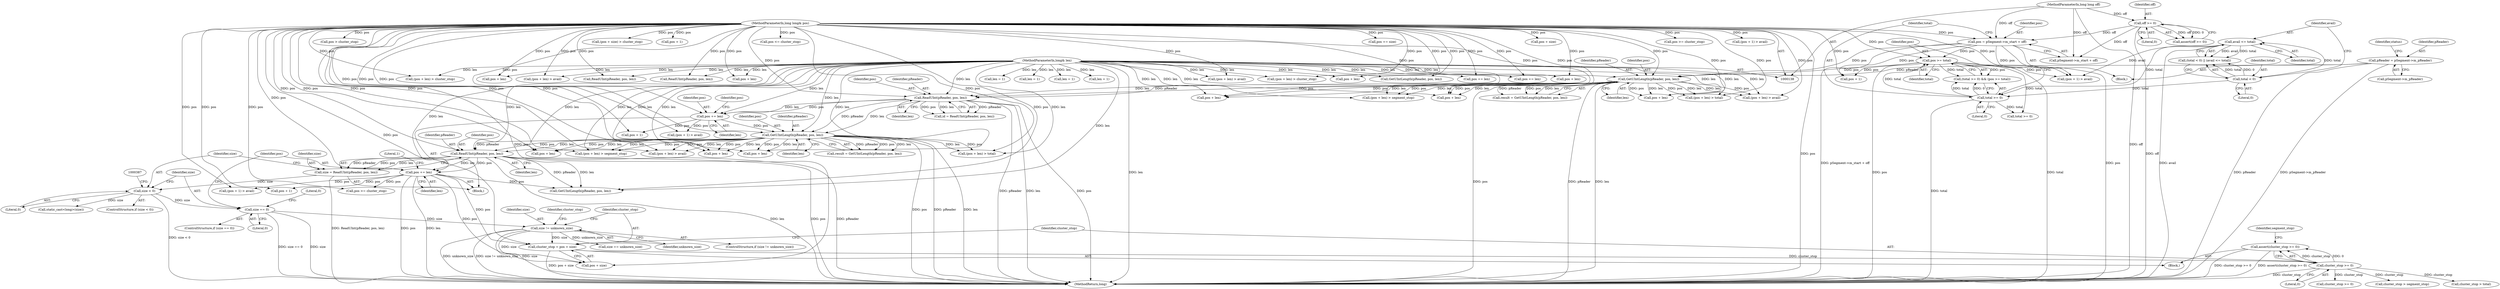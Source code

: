 digraph "1_Android_04839626ed859623901ebd3a5fd483982186b59d_146@API" {
"1000410" [label="(Call,assert(cluster_stop >= 0))"];
"1000411" [label="(Call,cluster_stop >= 0)"];
"1000405" [label="(Call,cluster_stop = pos + size)"];
"1000395" [label="(Call,pos += len)"];
"1000377" [label="(Call,ReadUInt(pReader, pos, len))"];
"1000324" [label="(Call,GetUIntLength(pReader, pos, len))"];
"1000288" [label="(Call,ReadUInt(pReader, pos, len))"];
"1000235" [label="(Call,GetUIntLength(pReader, pos, len))"];
"1000150" [label="(Call,pReader = pSegment->m_pReader)"];
"1000141" [label="(MethodParameterIn,long long& pos)"];
"1000179" [label="(Call,pos = pSegment->m_start + off)"];
"1000147" [label="(Call,off >= 0)"];
"1000140" [label="(MethodParameterIn,long long off)"];
"1000191" [label="(Call,pos >= total)"];
"1000188" [label="(Call,total >= 0)"];
"1000176" [label="(Call,avail <= total)"];
"1000173" [label="(Call,total < 0)"];
"1000142" [label="(MethodParameterIn,long& len)"];
"1000307" [label="(Call,pos += len)"];
"1000401" [label="(Call,size != unknown_size)"];
"1000390" [label="(Call,size == 0)"];
"1000382" [label="(Call,size < 0)"];
"1000375" [label="(Call,size = ReadUInt(pReader, pos, len))"];
"1000189" [label="(Identifier,total)"];
"1000326" [label="(Identifier,pos)"];
"1000667" [label="(MethodReturn,long)"];
"1000382" [label="(Call,size < 0)"];
"1000453" [label="(Call,len = 1)"];
"1000391" [label="(Identifier,size)"];
"1000401" [label="(Call,size != unknown_size)"];
"1000308" [label="(Identifier,pos)"];
"1000235" [label="(Call,GetUIntLength(pReader, pos, len))"];
"1000288" [label="(Call,ReadUInt(pReader, pos, len))"];
"1000375" [label="(Call,size = ReadUInt(pReader, pos, len))"];
"1000402" [label="(Identifier,size)"];
"1000286" [label="(Call,id = ReadUInt(pReader, pos, len))"];
"1000180" [label="(Identifier,pos)"];
"1000526" [label="(Call,pos += len)"];
"1000191" [label="(Call,pos >= total)"];
"1000376" [label="(Identifier,size)"];
"1000176" [label="(Call,avail <= total)"];
"1000187" [label="(Call,(total >= 0) && (pos >= total))"];
"1000485" [label="(Call,pos + len)"];
"1000383" [label="(Identifier,size)"];
"1000577" [label="(Call,pos + len)"];
"1000377" [label="(Call,ReadUInt(pReader, pos, len))"];
"1000492" [label="(Call,(pos + len) > avail)"];
"1000175" [label="(Literal,0)"];
"1000313" [label="(Identifier,pos)"];
"1000594" [label="(Call,ReadUInt(pReader, pos, len))"];
"1000360" [label="(Call,pos + len)"];
"1000403" [label="(Identifier,unknown_size)"];
"1000271" [label="(Call,pos + len)"];
"1000309" [label="(Identifier,len)"];
"1000614" [label="(Call,pos > cluster_stop)"];
"1000290" [label="(Identifier,pos)"];
"1000188" [label="(Call,total >= 0)"];
"1000307" [label="(Call,pos += len)"];
"1000502" [label="(Call,ReadUInt(pReader, pos, len))"];
"1000359" [label="(Call,(pos + len) > total)"];
"1000405" [label="(Call,cluster_stop = pos + size)"];
"1000461" [label="(Call,GetUIntLength(pReader, pos, len))"];
"1000179" [label="(Call,pos = pSegment->m_start + off)"];
"1000174" [label="(Identifier,total)"];
"1000413" [label="(Literal,0)"];
"1000236" [label="(Identifier,pReader)"];
"1000311" [label="(Call,(pos + 1) > avail)"];
"1000178" [label="(Identifier,total)"];
"1000173" [label="(Call,total < 0)"];
"1000637" [label="(Call,(pos + size) > cluster_stop)"];
"1000541" [label="(Call,pos + 1)"];
"1000322" [label="(Call,result = GetUIntLength(pReader, pos, len))"];
"1000147" [label="(Call,off >= 0)"];
"1000150" [label="(Call,pReader = pSegment->m_pReader)"];
"1000389" [label="(ControlStructure,if (size == 0))"];
"1000227" [label="(Call,len = 1)"];
"1000159" [label="(Identifier,status)"];
"1000493" [label="(Call,pos + len)"];
"1000546" [label="(Call,len = 1)"];
"1000238" [label="(Identifier,len)"];
"1000222" [label="(Call,pos + 1)"];
"1000259" [label="(Call,pos + len)"];
"1000172" [label="(Call,(total < 0) || (avail <= total))"];
"1000143" [label="(Block,)"];
"1000386" [label="(Call,static_cast<long>(size))"];
"1000448" [label="(Call,pos + 1)"];
"1000438" [label="(Call,cluster_stop >= 0)"];
"1000140" [label="(MethodParameterIn,long long off)"];
"1000417" [label="(Identifier,segment_stop)"];
"1000664" [label="(Call,pos <= cluster_stop)"];
"1000324" [label="(Call,GetUIntLength(pReader, pos, len))"];
"1000142" [label="(MethodParameterIn,long& len)"];
"1000312" [label="(Call,pos + 1)"];
"1000439" [label="(Identifier,cluster_stop)"];
"1000395" [label="(Call,pos += len)"];
"1000368" [label="(Call,pos + len)"];
"1000279" [label="(Call,pos + len)"];
"1000392" [label="(Literal,0)"];
"1000151" [label="(Identifier,pReader)"];
"1000221" [label="(Call,(pos + 1) > avail)"];
"1000237" [label="(Identifier,pos)"];
"1000325" [label="(Identifier,pReader)"];
"1000585" [label="(Call,pos + len)"];
"1000380" [label="(Identifier,len)"];
"1000270" [label="(Call,(pos + len) > total)"];
"1000141" [label="(MethodParameterIn,long long& pos)"];
"1000396" [label="(Identifier,pos)"];
"1000193" [label="(Identifier,total)"];
"1000379" [label="(Identifier,pos)"];
"1000407" [label="(Call,pos + size)"];
"1000190" [label="(Literal,0)"];
"1000411" [label="(Call,cluster_stop >= 0)"];
"1000419" [label="(Call,cluster_stop > segment_stop)"];
"1000627" [label="(Call,size == unknown_size)"];
"1000406" [label="(Identifier,cluster_stop)"];
"1000400" [label="(ControlStructure,if (size != unknown_size))"];
"1000192" [label="(Identifier,pos)"];
"1000656" [label="(Call,pos += size)"];
"1000348" [label="(Call,pos + len)"];
"1000317" [label="(Call,len = 1)"];
"1000576" [label="(Call,(pos + len) > cluster_stop)"];
"1000177" [label="(Identifier,avail)"];
"1000233" [label="(Call,result = GetUIntLength(pReader, pos, len))"];
"1000397" [label="(Identifier,len)"];
"1000584" [label="(Call,(pos + len) > avail)"];
"1000429" [label="(Call,cluster_stop > total)"];
"1000146" [label="(Call,assert(off >= 0))"];
"1000399" [label="(Literal,1)"];
"1000327" [label="(Identifier,len)"];
"1000638" [label="(Call,pos + size)"];
"1000394" [label="(Literal,0)"];
"1000219" [label="(Block,)"];
"1000410" [label="(Call,assert(cluster_stop >= 0))"];
"1000267" [label="(Call,total >= 0)"];
"1000291" [label="(Identifier,len)"];
"1000278" [label="(Call,(pos + len) > avail)"];
"1000347" [label="(Call,(pos + len) > segment_stop)"];
"1000447" [label="(Call,(pos + 1) > avail)"];
"1000258" [label="(Call,(pos + len) > segment_stop)"];
"1000534" [label="(Call,pos >= cluster_stop)"];
"1000553" [label="(Call,GetUIntLength(pReader, pos, len))"];
"1000152" [label="(Call,pSegment->m_pReader)"];
"1000441" [label="(Call,pos >= cluster_stop)"];
"1000390" [label="(Call,size == 0)"];
"1000540" [label="(Call,(pos + 1) > avail)"];
"1000367" [label="(Call,(pos + len) > avail)"];
"1000149" [label="(Literal,0)"];
"1000606" [label="(Call,pos += len)"];
"1000378" [label="(Identifier,pReader)"];
"1000289" [label="(Identifier,pReader)"];
"1000181" [label="(Call,pSegment->m_start + off)"];
"1000404" [label="(Block,)"];
"1000381" [label="(ControlStructure,if (size < 0))"];
"1000384" [label="(Literal,0)"];
"1000148" [label="(Identifier,off)"];
"1000484" [label="(Call,(pos + len) > cluster_stop)"];
"1000412" [label="(Identifier,cluster_stop)"];
"1000410" -> "1000404"  [label="AST: "];
"1000410" -> "1000411"  [label="CFG: "];
"1000411" -> "1000410"  [label="AST: "];
"1000417" -> "1000410"  [label="CFG: "];
"1000410" -> "1000667"  [label="DDG: cluster_stop >= 0"];
"1000410" -> "1000667"  [label="DDG: assert(cluster_stop >= 0)"];
"1000411" -> "1000410"  [label="DDG: cluster_stop"];
"1000411" -> "1000410"  [label="DDG: 0"];
"1000411" -> "1000413"  [label="CFG: "];
"1000412" -> "1000411"  [label="AST: "];
"1000413" -> "1000411"  [label="AST: "];
"1000411" -> "1000667"  [label="DDG: cluster_stop"];
"1000405" -> "1000411"  [label="DDG: cluster_stop"];
"1000411" -> "1000419"  [label="DDG: cluster_stop"];
"1000411" -> "1000429"  [label="DDG: cluster_stop"];
"1000411" -> "1000438"  [label="DDG: cluster_stop"];
"1000405" -> "1000404"  [label="AST: "];
"1000405" -> "1000407"  [label="CFG: "];
"1000406" -> "1000405"  [label="AST: "];
"1000407" -> "1000405"  [label="AST: "];
"1000412" -> "1000405"  [label="CFG: "];
"1000405" -> "1000667"  [label="DDG: pos + size"];
"1000395" -> "1000405"  [label="DDG: pos"];
"1000141" -> "1000405"  [label="DDG: pos"];
"1000401" -> "1000405"  [label="DDG: size"];
"1000395" -> "1000219"  [label="AST: "];
"1000395" -> "1000397"  [label="CFG: "];
"1000396" -> "1000395"  [label="AST: "];
"1000397" -> "1000395"  [label="AST: "];
"1000399" -> "1000395"  [label="CFG: "];
"1000395" -> "1000667"  [label="DDG: pos"];
"1000395" -> "1000667"  [label="DDG: len"];
"1000377" -> "1000395"  [label="DDG: len"];
"1000377" -> "1000395"  [label="DDG: pos"];
"1000142" -> "1000395"  [label="DDG: len"];
"1000141" -> "1000395"  [label="DDG: pos"];
"1000395" -> "1000407"  [label="DDG: pos"];
"1000395" -> "1000441"  [label="DDG: pos"];
"1000395" -> "1000447"  [label="DDG: pos"];
"1000395" -> "1000448"  [label="DDG: pos"];
"1000395" -> "1000461"  [label="DDG: pos"];
"1000377" -> "1000375"  [label="AST: "];
"1000377" -> "1000380"  [label="CFG: "];
"1000378" -> "1000377"  [label="AST: "];
"1000379" -> "1000377"  [label="AST: "];
"1000380" -> "1000377"  [label="AST: "];
"1000375" -> "1000377"  [label="CFG: "];
"1000377" -> "1000667"  [label="DDG: len"];
"1000377" -> "1000667"  [label="DDG: pos"];
"1000377" -> "1000667"  [label="DDG: pReader"];
"1000377" -> "1000375"  [label="DDG: pReader"];
"1000377" -> "1000375"  [label="DDG: pos"];
"1000377" -> "1000375"  [label="DDG: len"];
"1000324" -> "1000377"  [label="DDG: pReader"];
"1000324" -> "1000377"  [label="DDG: pos"];
"1000324" -> "1000377"  [label="DDG: len"];
"1000141" -> "1000377"  [label="DDG: pos"];
"1000142" -> "1000377"  [label="DDG: len"];
"1000377" -> "1000461"  [label="DDG: pReader"];
"1000377" -> "1000461"  [label="DDG: len"];
"1000324" -> "1000322"  [label="AST: "];
"1000324" -> "1000327"  [label="CFG: "];
"1000325" -> "1000324"  [label="AST: "];
"1000326" -> "1000324"  [label="AST: "];
"1000327" -> "1000324"  [label="AST: "];
"1000322" -> "1000324"  [label="CFG: "];
"1000324" -> "1000667"  [label="DDG: pos"];
"1000324" -> "1000667"  [label="DDG: pReader"];
"1000324" -> "1000667"  [label="DDG: len"];
"1000324" -> "1000322"  [label="DDG: pReader"];
"1000324" -> "1000322"  [label="DDG: pos"];
"1000324" -> "1000322"  [label="DDG: len"];
"1000288" -> "1000324"  [label="DDG: pReader"];
"1000288" -> "1000324"  [label="DDG: len"];
"1000141" -> "1000324"  [label="DDG: pos"];
"1000307" -> "1000324"  [label="DDG: pos"];
"1000142" -> "1000324"  [label="DDG: len"];
"1000324" -> "1000347"  [label="DDG: pos"];
"1000324" -> "1000347"  [label="DDG: len"];
"1000324" -> "1000348"  [label="DDG: pos"];
"1000324" -> "1000348"  [label="DDG: len"];
"1000324" -> "1000359"  [label="DDG: pos"];
"1000324" -> "1000359"  [label="DDG: len"];
"1000324" -> "1000360"  [label="DDG: pos"];
"1000324" -> "1000360"  [label="DDG: len"];
"1000324" -> "1000367"  [label="DDG: pos"];
"1000324" -> "1000367"  [label="DDG: len"];
"1000324" -> "1000368"  [label="DDG: pos"];
"1000324" -> "1000368"  [label="DDG: len"];
"1000288" -> "1000286"  [label="AST: "];
"1000288" -> "1000291"  [label="CFG: "];
"1000289" -> "1000288"  [label="AST: "];
"1000290" -> "1000288"  [label="AST: "];
"1000291" -> "1000288"  [label="AST: "];
"1000286" -> "1000288"  [label="CFG: "];
"1000288" -> "1000667"  [label="DDG: len"];
"1000288" -> "1000667"  [label="DDG: pos"];
"1000288" -> "1000667"  [label="DDG: pReader"];
"1000288" -> "1000286"  [label="DDG: pReader"];
"1000288" -> "1000286"  [label="DDG: pos"];
"1000288" -> "1000286"  [label="DDG: len"];
"1000235" -> "1000288"  [label="DDG: pReader"];
"1000235" -> "1000288"  [label="DDG: pos"];
"1000235" -> "1000288"  [label="DDG: len"];
"1000141" -> "1000288"  [label="DDG: pos"];
"1000142" -> "1000288"  [label="DDG: len"];
"1000288" -> "1000307"  [label="DDG: len"];
"1000288" -> "1000307"  [label="DDG: pos"];
"1000235" -> "1000233"  [label="AST: "];
"1000235" -> "1000238"  [label="CFG: "];
"1000236" -> "1000235"  [label="AST: "];
"1000237" -> "1000235"  [label="AST: "];
"1000238" -> "1000235"  [label="AST: "];
"1000233" -> "1000235"  [label="CFG: "];
"1000235" -> "1000667"  [label="DDG: pos"];
"1000235" -> "1000667"  [label="DDG: pReader"];
"1000235" -> "1000667"  [label="DDG: len"];
"1000235" -> "1000233"  [label="DDG: pReader"];
"1000235" -> "1000233"  [label="DDG: pos"];
"1000235" -> "1000233"  [label="DDG: len"];
"1000150" -> "1000235"  [label="DDG: pReader"];
"1000141" -> "1000235"  [label="DDG: pos"];
"1000179" -> "1000235"  [label="DDG: pos"];
"1000191" -> "1000235"  [label="DDG: pos"];
"1000142" -> "1000235"  [label="DDG: len"];
"1000235" -> "1000258"  [label="DDG: pos"];
"1000235" -> "1000258"  [label="DDG: len"];
"1000235" -> "1000259"  [label="DDG: pos"];
"1000235" -> "1000259"  [label="DDG: len"];
"1000235" -> "1000270"  [label="DDG: pos"];
"1000235" -> "1000270"  [label="DDG: len"];
"1000235" -> "1000271"  [label="DDG: pos"];
"1000235" -> "1000271"  [label="DDG: len"];
"1000235" -> "1000278"  [label="DDG: pos"];
"1000235" -> "1000278"  [label="DDG: len"];
"1000235" -> "1000279"  [label="DDG: pos"];
"1000235" -> "1000279"  [label="DDG: len"];
"1000150" -> "1000143"  [label="AST: "];
"1000150" -> "1000152"  [label="CFG: "];
"1000151" -> "1000150"  [label="AST: "];
"1000152" -> "1000150"  [label="AST: "];
"1000159" -> "1000150"  [label="CFG: "];
"1000150" -> "1000667"  [label="DDG: pReader"];
"1000150" -> "1000667"  [label="DDG: pSegment->m_pReader"];
"1000141" -> "1000138"  [label="AST: "];
"1000141" -> "1000667"  [label="DDG: pos"];
"1000141" -> "1000179"  [label="DDG: pos"];
"1000141" -> "1000191"  [label="DDG: pos"];
"1000141" -> "1000221"  [label="DDG: pos"];
"1000141" -> "1000222"  [label="DDG: pos"];
"1000141" -> "1000258"  [label="DDG: pos"];
"1000141" -> "1000259"  [label="DDG: pos"];
"1000141" -> "1000270"  [label="DDG: pos"];
"1000141" -> "1000271"  [label="DDG: pos"];
"1000141" -> "1000278"  [label="DDG: pos"];
"1000141" -> "1000279"  [label="DDG: pos"];
"1000141" -> "1000307"  [label="DDG: pos"];
"1000141" -> "1000311"  [label="DDG: pos"];
"1000141" -> "1000312"  [label="DDG: pos"];
"1000141" -> "1000347"  [label="DDG: pos"];
"1000141" -> "1000348"  [label="DDG: pos"];
"1000141" -> "1000359"  [label="DDG: pos"];
"1000141" -> "1000360"  [label="DDG: pos"];
"1000141" -> "1000367"  [label="DDG: pos"];
"1000141" -> "1000368"  [label="DDG: pos"];
"1000141" -> "1000407"  [label="DDG: pos"];
"1000141" -> "1000441"  [label="DDG: pos"];
"1000141" -> "1000447"  [label="DDG: pos"];
"1000141" -> "1000448"  [label="DDG: pos"];
"1000141" -> "1000461"  [label="DDG: pos"];
"1000141" -> "1000484"  [label="DDG: pos"];
"1000141" -> "1000485"  [label="DDG: pos"];
"1000141" -> "1000492"  [label="DDG: pos"];
"1000141" -> "1000493"  [label="DDG: pos"];
"1000141" -> "1000502"  [label="DDG: pos"];
"1000141" -> "1000526"  [label="DDG: pos"];
"1000141" -> "1000534"  [label="DDG: pos"];
"1000141" -> "1000540"  [label="DDG: pos"];
"1000141" -> "1000541"  [label="DDG: pos"];
"1000141" -> "1000553"  [label="DDG: pos"];
"1000141" -> "1000576"  [label="DDG: pos"];
"1000141" -> "1000577"  [label="DDG: pos"];
"1000141" -> "1000584"  [label="DDG: pos"];
"1000141" -> "1000585"  [label="DDG: pos"];
"1000141" -> "1000594"  [label="DDG: pos"];
"1000141" -> "1000606"  [label="DDG: pos"];
"1000141" -> "1000614"  [label="DDG: pos"];
"1000141" -> "1000637"  [label="DDG: pos"];
"1000141" -> "1000638"  [label="DDG: pos"];
"1000141" -> "1000656"  [label="DDG: pos"];
"1000141" -> "1000664"  [label="DDG: pos"];
"1000179" -> "1000143"  [label="AST: "];
"1000179" -> "1000181"  [label="CFG: "];
"1000180" -> "1000179"  [label="AST: "];
"1000181" -> "1000179"  [label="AST: "];
"1000189" -> "1000179"  [label="CFG: "];
"1000179" -> "1000667"  [label="DDG: pSegment->m_start + off"];
"1000179" -> "1000667"  [label="DDG: pos"];
"1000147" -> "1000179"  [label="DDG: off"];
"1000140" -> "1000179"  [label="DDG: off"];
"1000179" -> "1000191"  [label="DDG: pos"];
"1000179" -> "1000221"  [label="DDG: pos"];
"1000179" -> "1000222"  [label="DDG: pos"];
"1000147" -> "1000146"  [label="AST: "];
"1000147" -> "1000149"  [label="CFG: "];
"1000148" -> "1000147"  [label="AST: "];
"1000149" -> "1000147"  [label="AST: "];
"1000146" -> "1000147"  [label="CFG: "];
"1000147" -> "1000667"  [label="DDG: off"];
"1000147" -> "1000146"  [label="DDG: off"];
"1000147" -> "1000146"  [label="DDG: 0"];
"1000140" -> "1000147"  [label="DDG: off"];
"1000147" -> "1000181"  [label="DDG: off"];
"1000140" -> "1000138"  [label="AST: "];
"1000140" -> "1000667"  [label="DDG: off"];
"1000140" -> "1000181"  [label="DDG: off"];
"1000191" -> "1000187"  [label="AST: "];
"1000191" -> "1000193"  [label="CFG: "];
"1000192" -> "1000191"  [label="AST: "];
"1000193" -> "1000191"  [label="AST: "];
"1000187" -> "1000191"  [label="CFG: "];
"1000191" -> "1000667"  [label="DDG: total"];
"1000191" -> "1000667"  [label="DDG: pos"];
"1000191" -> "1000187"  [label="DDG: pos"];
"1000191" -> "1000187"  [label="DDG: total"];
"1000188" -> "1000191"  [label="DDG: total"];
"1000191" -> "1000221"  [label="DDG: pos"];
"1000191" -> "1000222"  [label="DDG: pos"];
"1000191" -> "1000267"  [label="DDG: total"];
"1000188" -> "1000187"  [label="AST: "];
"1000188" -> "1000190"  [label="CFG: "];
"1000189" -> "1000188"  [label="AST: "];
"1000190" -> "1000188"  [label="AST: "];
"1000192" -> "1000188"  [label="CFG: "];
"1000187" -> "1000188"  [label="CFG: "];
"1000188" -> "1000667"  [label="DDG: total"];
"1000188" -> "1000187"  [label="DDG: total"];
"1000188" -> "1000187"  [label="DDG: 0"];
"1000176" -> "1000188"  [label="DDG: total"];
"1000173" -> "1000188"  [label="DDG: total"];
"1000188" -> "1000267"  [label="DDG: total"];
"1000176" -> "1000172"  [label="AST: "];
"1000176" -> "1000178"  [label="CFG: "];
"1000177" -> "1000176"  [label="AST: "];
"1000178" -> "1000176"  [label="AST: "];
"1000172" -> "1000176"  [label="CFG: "];
"1000176" -> "1000667"  [label="DDG: avail"];
"1000176" -> "1000172"  [label="DDG: avail"];
"1000176" -> "1000172"  [label="DDG: total"];
"1000173" -> "1000176"  [label="DDG: total"];
"1000176" -> "1000221"  [label="DDG: avail"];
"1000173" -> "1000172"  [label="AST: "];
"1000173" -> "1000175"  [label="CFG: "];
"1000174" -> "1000173"  [label="AST: "];
"1000175" -> "1000173"  [label="AST: "];
"1000177" -> "1000173"  [label="CFG: "];
"1000172" -> "1000173"  [label="CFG: "];
"1000173" -> "1000172"  [label="DDG: total"];
"1000173" -> "1000172"  [label="DDG: 0"];
"1000142" -> "1000138"  [label="AST: "];
"1000142" -> "1000667"  [label="DDG: len"];
"1000142" -> "1000227"  [label="DDG: len"];
"1000142" -> "1000258"  [label="DDG: len"];
"1000142" -> "1000259"  [label="DDG: len"];
"1000142" -> "1000270"  [label="DDG: len"];
"1000142" -> "1000271"  [label="DDG: len"];
"1000142" -> "1000278"  [label="DDG: len"];
"1000142" -> "1000279"  [label="DDG: len"];
"1000142" -> "1000307"  [label="DDG: len"];
"1000142" -> "1000317"  [label="DDG: len"];
"1000142" -> "1000347"  [label="DDG: len"];
"1000142" -> "1000348"  [label="DDG: len"];
"1000142" -> "1000359"  [label="DDG: len"];
"1000142" -> "1000360"  [label="DDG: len"];
"1000142" -> "1000367"  [label="DDG: len"];
"1000142" -> "1000368"  [label="DDG: len"];
"1000142" -> "1000453"  [label="DDG: len"];
"1000142" -> "1000461"  [label="DDG: len"];
"1000142" -> "1000484"  [label="DDG: len"];
"1000142" -> "1000485"  [label="DDG: len"];
"1000142" -> "1000492"  [label="DDG: len"];
"1000142" -> "1000493"  [label="DDG: len"];
"1000142" -> "1000502"  [label="DDG: len"];
"1000142" -> "1000526"  [label="DDG: len"];
"1000142" -> "1000546"  [label="DDG: len"];
"1000142" -> "1000553"  [label="DDG: len"];
"1000142" -> "1000576"  [label="DDG: len"];
"1000142" -> "1000577"  [label="DDG: len"];
"1000142" -> "1000584"  [label="DDG: len"];
"1000142" -> "1000585"  [label="DDG: len"];
"1000142" -> "1000594"  [label="DDG: len"];
"1000142" -> "1000606"  [label="DDG: len"];
"1000307" -> "1000219"  [label="AST: "];
"1000307" -> "1000309"  [label="CFG: "];
"1000308" -> "1000307"  [label="AST: "];
"1000309" -> "1000307"  [label="AST: "];
"1000313" -> "1000307"  [label="CFG: "];
"1000307" -> "1000311"  [label="DDG: pos"];
"1000307" -> "1000312"  [label="DDG: pos"];
"1000401" -> "1000400"  [label="AST: "];
"1000401" -> "1000403"  [label="CFG: "];
"1000402" -> "1000401"  [label="AST: "];
"1000403" -> "1000401"  [label="AST: "];
"1000406" -> "1000401"  [label="CFG: "];
"1000439" -> "1000401"  [label="CFG: "];
"1000401" -> "1000667"  [label="DDG: size != unknown_size"];
"1000401" -> "1000667"  [label="DDG: size"];
"1000401" -> "1000667"  [label="DDG: unknown_size"];
"1000390" -> "1000401"  [label="DDG: size"];
"1000401" -> "1000407"  [label="DDG: size"];
"1000401" -> "1000627"  [label="DDG: unknown_size"];
"1000390" -> "1000389"  [label="AST: "];
"1000390" -> "1000392"  [label="CFG: "];
"1000391" -> "1000390"  [label="AST: "];
"1000392" -> "1000390"  [label="AST: "];
"1000394" -> "1000390"  [label="CFG: "];
"1000396" -> "1000390"  [label="CFG: "];
"1000390" -> "1000667"  [label="DDG: size == 0"];
"1000390" -> "1000667"  [label="DDG: size"];
"1000382" -> "1000390"  [label="DDG: size"];
"1000382" -> "1000381"  [label="AST: "];
"1000382" -> "1000384"  [label="CFG: "];
"1000383" -> "1000382"  [label="AST: "];
"1000384" -> "1000382"  [label="AST: "];
"1000387" -> "1000382"  [label="CFG: "];
"1000391" -> "1000382"  [label="CFG: "];
"1000382" -> "1000667"  [label="DDG: size < 0"];
"1000375" -> "1000382"  [label="DDG: size"];
"1000382" -> "1000386"  [label="DDG: size"];
"1000375" -> "1000219"  [label="AST: "];
"1000376" -> "1000375"  [label="AST: "];
"1000383" -> "1000375"  [label="CFG: "];
"1000375" -> "1000667"  [label="DDG: ReadUInt(pReader, pos, len)"];
}
